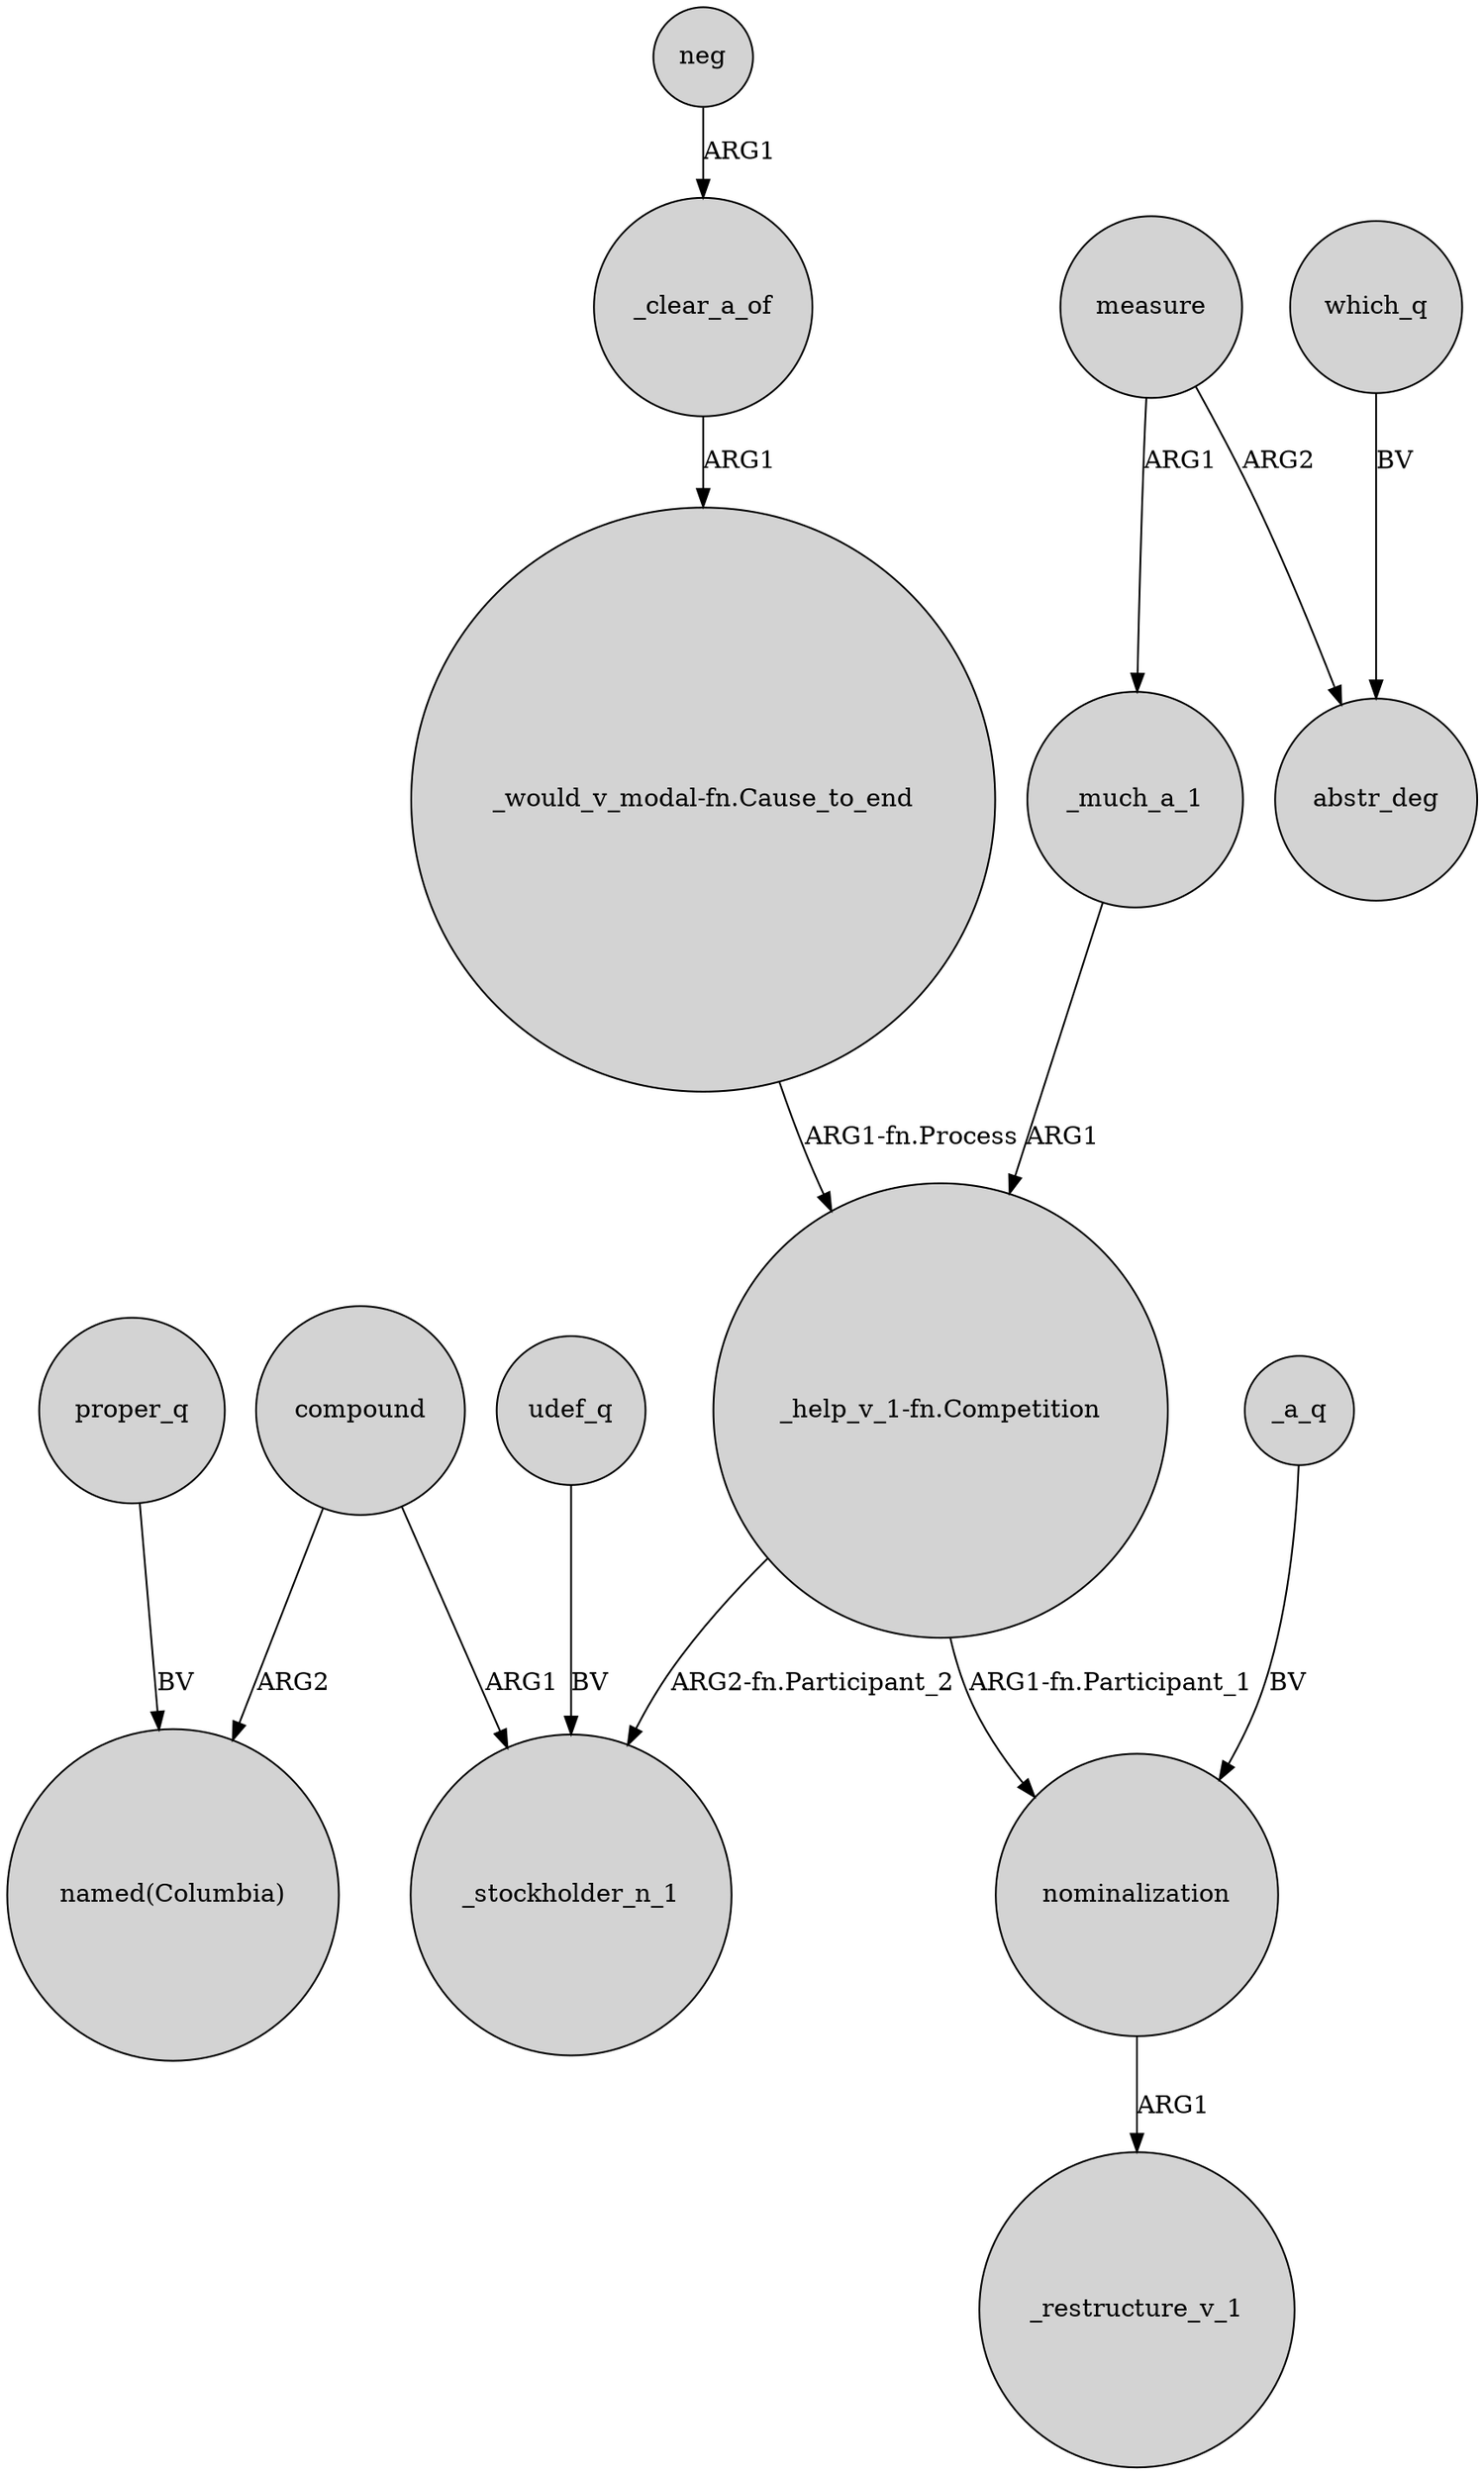 digraph {
	node [shape=circle style=filled]
	"_help_v_1-fn.Competition" -> _stockholder_n_1 [label="ARG2-fn.Participant_2"]
	udef_q -> _stockholder_n_1 [label=BV]
	"_help_v_1-fn.Competition" -> nominalization [label="ARG1-fn.Participant_1"]
	compound -> "named(Columbia)" [label=ARG2]
	"_would_v_modal-fn.Cause_to_end" -> "_help_v_1-fn.Competition" [label="ARG1-fn.Process"]
	_clear_a_of -> "_would_v_modal-fn.Cause_to_end" [label=ARG1]
	_a_q -> nominalization [label=BV]
	measure -> _much_a_1 [label=ARG1]
	_much_a_1 -> "_help_v_1-fn.Competition" [label=ARG1]
	proper_q -> "named(Columbia)" [label=BV]
	compound -> _stockholder_n_1 [label=ARG1]
	which_q -> abstr_deg [label=BV]
	measure -> abstr_deg [label=ARG2]
	neg -> _clear_a_of [label=ARG1]
	nominalization -> _restructure_v_1 [label=ARG1]
}
